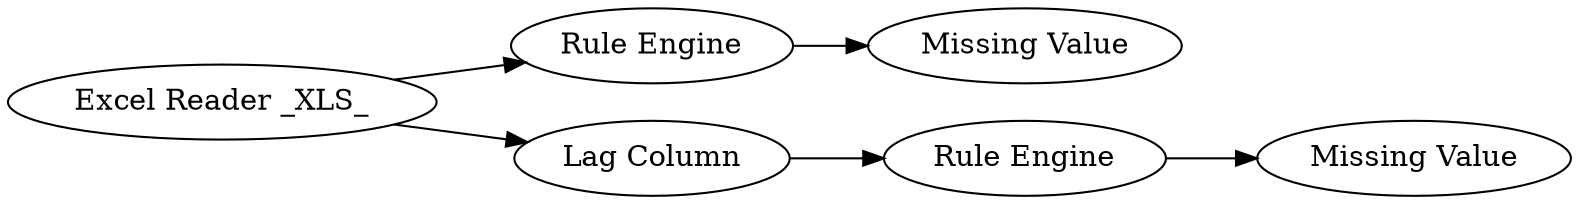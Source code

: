 digraph {
	262 -> 263
	258 -> 260
	259 -> 261
	260 -> 259
	258 -> 262
	260 [label="Lag Column"]
	263 [label="Missing Value"]
	262 [label="Rule Engine"]
	258 [label="Excel Reader _XLS_"]
	261 [label="Missing Value"]
	259 [label="Rule Engine"]
	rankdir=LR
}
